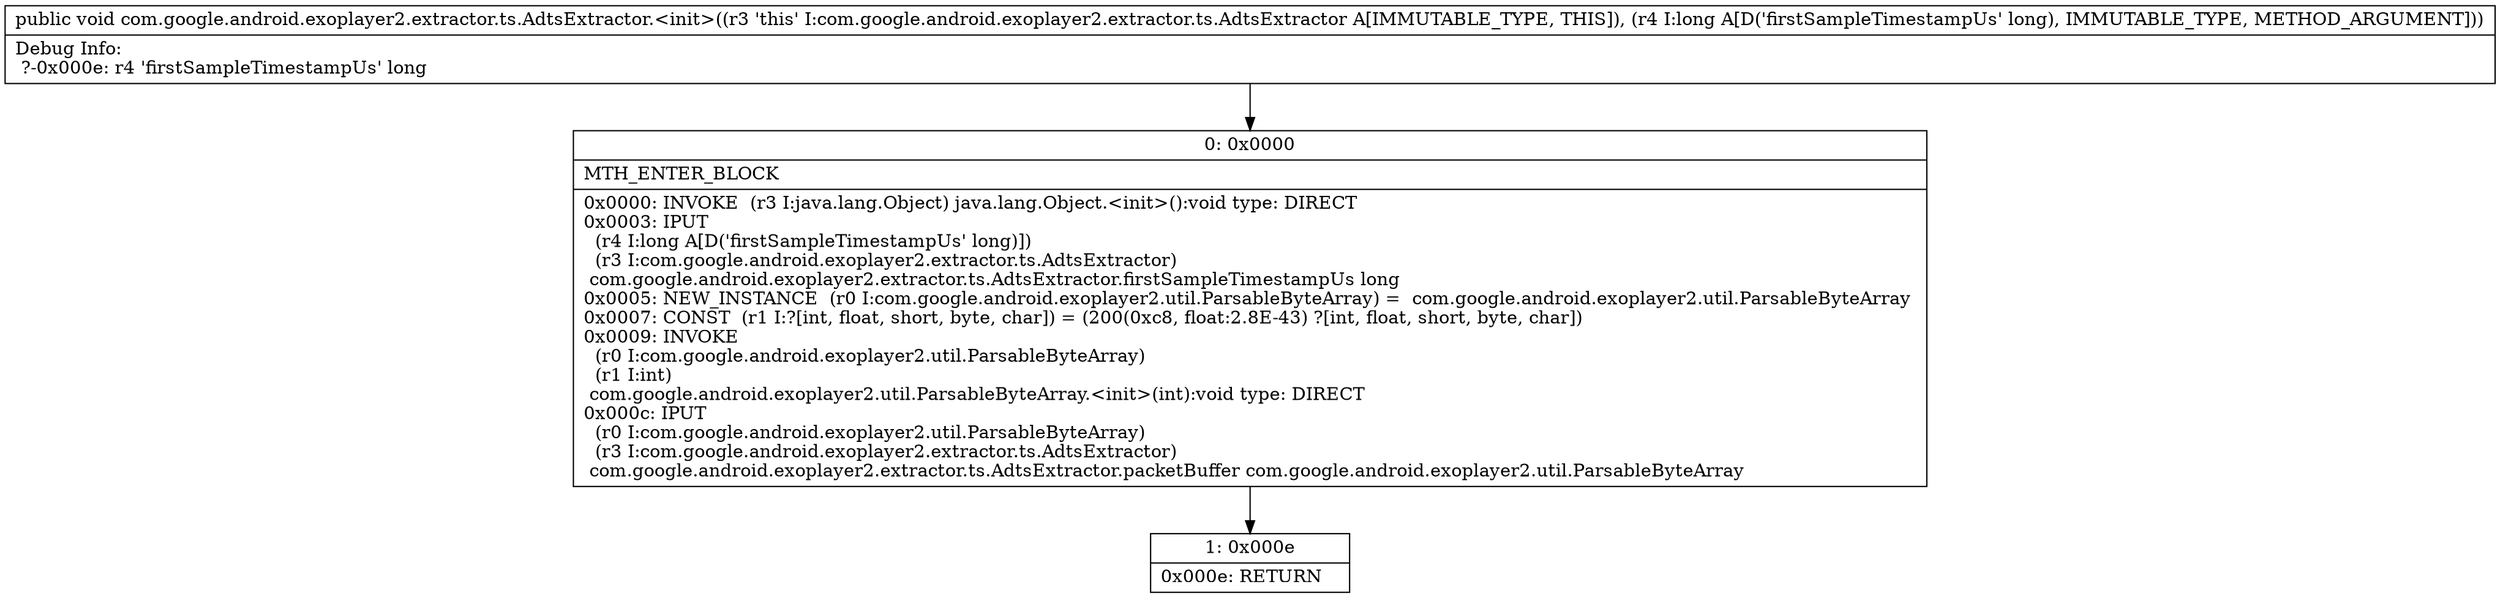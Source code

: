 digraph "CFG forcom.google.android.exoplayer2.extractor.ts.AdtsExtractor.\<init\>(J)V" {
Node_0 [shape=record,label="{0\:\ 0x0000|MTH_ENTER_BLOCK\l|0x0000: INVOKE  (r3 I:java.lang.Object) java.lang.Object.\<init\>():void type: DIRECT \l0x0003: IPUT  \l  (r4 I:long A[D('firstSampleTimestampUs' long)])\l  (r3 I:com.google.android.exoplayer2.extractor.ts.AdtsExtractor)\l com.google.android.exoplayer2.extractor.ts.AdtsExtractor.firstSampleTimestampUs long \l0x0005: NEW_INSTANCE  (r0 I:com.google.android.exoplayer2.util.ParsableByteArray) =  com.google.android.exoplayer2.util.ParsableByteArray \l0x0007: CONST  (r1 I:?[int, float, short, byte, char]) = (200(0xc8, float:2.8E\-43) ?[int, float, short, byte, char]) \l0x0009: INVOKE  \l  (r0 I:com.google.android.exoplayer2.util.ParsableByteArray)\l  (r1 I:int)\l com.google.android.exoplayer2.util.ParsableByteArray.\<init\>(int):void type: DIRECT \l0x000c: IPUT  \l  (r0 I:com.google.android.exoplayer2.util.ParsableByteArray)\l  (r3 I:com.google.android.exoplayer2.extractor.ts.AdtsExtractor)\l com.google.android.exoplayer2.extractor.ts.AdtsExtractor.packetBuffer com.google.android.exoplayer2.util.ParsableByteArray \l}"];
Node_1 [shape=record,label="{1\:\ 0x000e|0x000e: RETURN   \l}"];
MethodNode[shape=record,label="{public void com.google.android.exoplayer2.extractor.ts.AdtsExtractor.\<init\>((r3 'this' I:com.google.android.exoplayer2.extractor.ts.AdtsExtractor A[IMMUTABLE_TYPE, THIS]), (r4 I:long A[D('firstSampleTimestampUs' long), IMMUTABLE_TYPE, METHOD_ARGUMENT]))  | Debug Info:\l  ?\-0x000e: r4 'firstSampleTimestampUs' long\l}"];
MethodNode -> Node_0;
Node_0 -> Node_1;
}

